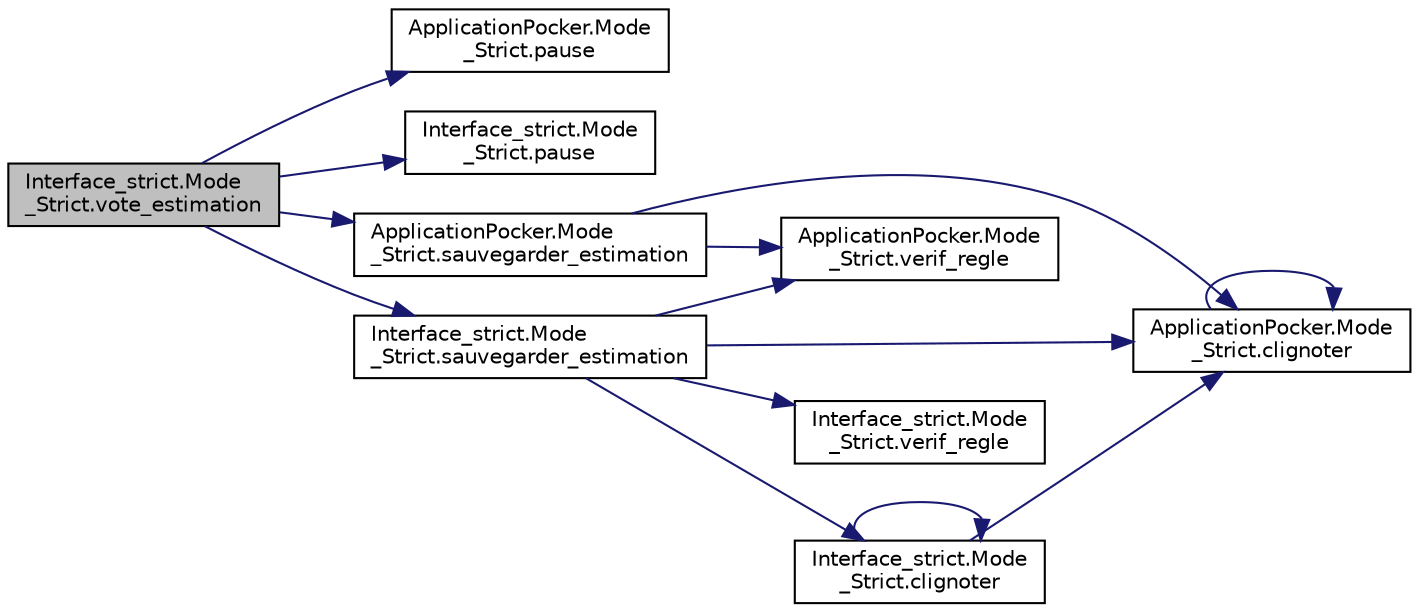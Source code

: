 digraph "Interface_strict.Mode_Strict.vote_estimation"
{
  edge [fontname="Helvetica",fontsize="10",labelfontname="Helvetica",labelfontsize="10"];
  node [fontname="Helvetica",fontsize="10",shape=record];
  rankdir="LR";
  Node159 [label="Interface_strict.Mode\l_Strict.vote_estimation",height=0.2,width=0.4,color="black", fillcolor="grey75", style="filled", fontcolor="black"];
  Node159 -> Node160 [color="midnightblue",fontsize="10",style="solid",fontname="Helvetica"];
  Node160 [label="ApplicationPocker.Mode\l_Strict.pause",height=0.2,width=0.4,color="black", fillcolor="white", style="filled",URL="$class_application_pocker_1_1_mode___strict.html#a8f950726bb59fc5e0d8f09dcc02708ff"];
  Node159 -> Node161 [color="midnightblue",fontsize="10",style="solid",fontname="Helvetica"];
  Node161 [label="Interface_strict.Mode\l_Strict.pause",height=0.2,width=0.4,color="black", fillcolor="white", style="filled",URL="$class_interface__strict_1_1_mode___strict.html#ab5b5aa40efbb1e63dff623e7468def00"];
  Node159 -> Node162 [color="midnightblue",fontsize="10",style="solid",fontname="Helvetica"];
  Node162 [label="ApplicationPocker.Mode\l_Strict.sauvegarder_estimation",height=0.2,width=0.4,color="black", fillcolor="white", style="filled",URL="$class_application_pocker_1_1_mode___strict.html#a3c054f0314ecd6f0e196e13d33511bef"];
  Node162 -> Node163 [color="midnightblue",fontsize="10",style="solid",fontname="Helvetica"];
  Node163 [label="ApplicationPocker.Mode\l_Strict.verif_regle",height=0.2,width=0.4,color="black", fillcolor="white", style="filled",URL="$class_application_pocker_1_1_mode___strict.html#a2a3b6d58f1156ffe9f7bba744f6d1e48"];
  Node162 -> Node164 [color="midnightblue",fontsize="10",style="solid",fontname="Helvetica"];
  Node164 [label="ApplicationPocker.Mode\l_Strict.clignoter",height=0.2,width=0.4,color="black", fillcolor="white", style="filled",URL="$class_application_pocker_1_1_mode___strict.html#a843a41abde8f3149546359546840d74a"];
  Node164 -> Node164 [color="midnightblue",fontsize="10",style="solid",fontname="Helvetica"];
  Node159 -> Node165 [color="midnightblue",fontsize="10",style="solid",fontname="Helvetica"];
  Node165 [label="Interface_strict.Mode\l_Strict.sauvegarder_estimation",height=0.2,width=0.4,color="black", fillcolor="white", style="filled",URL="$class_interface__strict_1_1_mode___strict.html#a27876222ab7d3a00eda7e2b0f3cc2cfd"];
  Node165 -> Node163 [color="midnightblue",fontsize="10",style="solid",fontname="Helvetica"];
  Node165 -> Node166 [color="midnightblue",fontsize="10",style="solid",fontname="Helvetica"];
  Node166 [label="Interface_strict.Mode\l_Strict.verif_regle",height=0.2,width=0.4,color="black", fillcolor="white", style="filled",URL="$class_interface__strict_1_1_mode___strict.html#a03da41c27a7d30a7369470a8ef74b831"];
  Node165 -> Node164 [color="midnightblue",fontsize="10",style="solid",fontname="Helvetica"];
  Node165 -> Node167 [color="midnightblue",fontsize="10",style="solid",fontname="Helvetica"];
  Node167 [label="Interface_strict.Mode\l_Strict.clignoter",height=0.2,width=0.4,color="black", fillcolor="white", style="filled",URL="$class_interface__strict_1_1_mode___strict.html#a4e861610380efa3bf23ac3e7c2ecdac7"];
  Node167 -> Node164 [color="midnightblue",fontsize="10",style="solid",fontname="Helvetica"];
  Node167 -> Node167 [color="midnightblue",fontsize="10",style="solid",fontname="Helvetica"];
}
